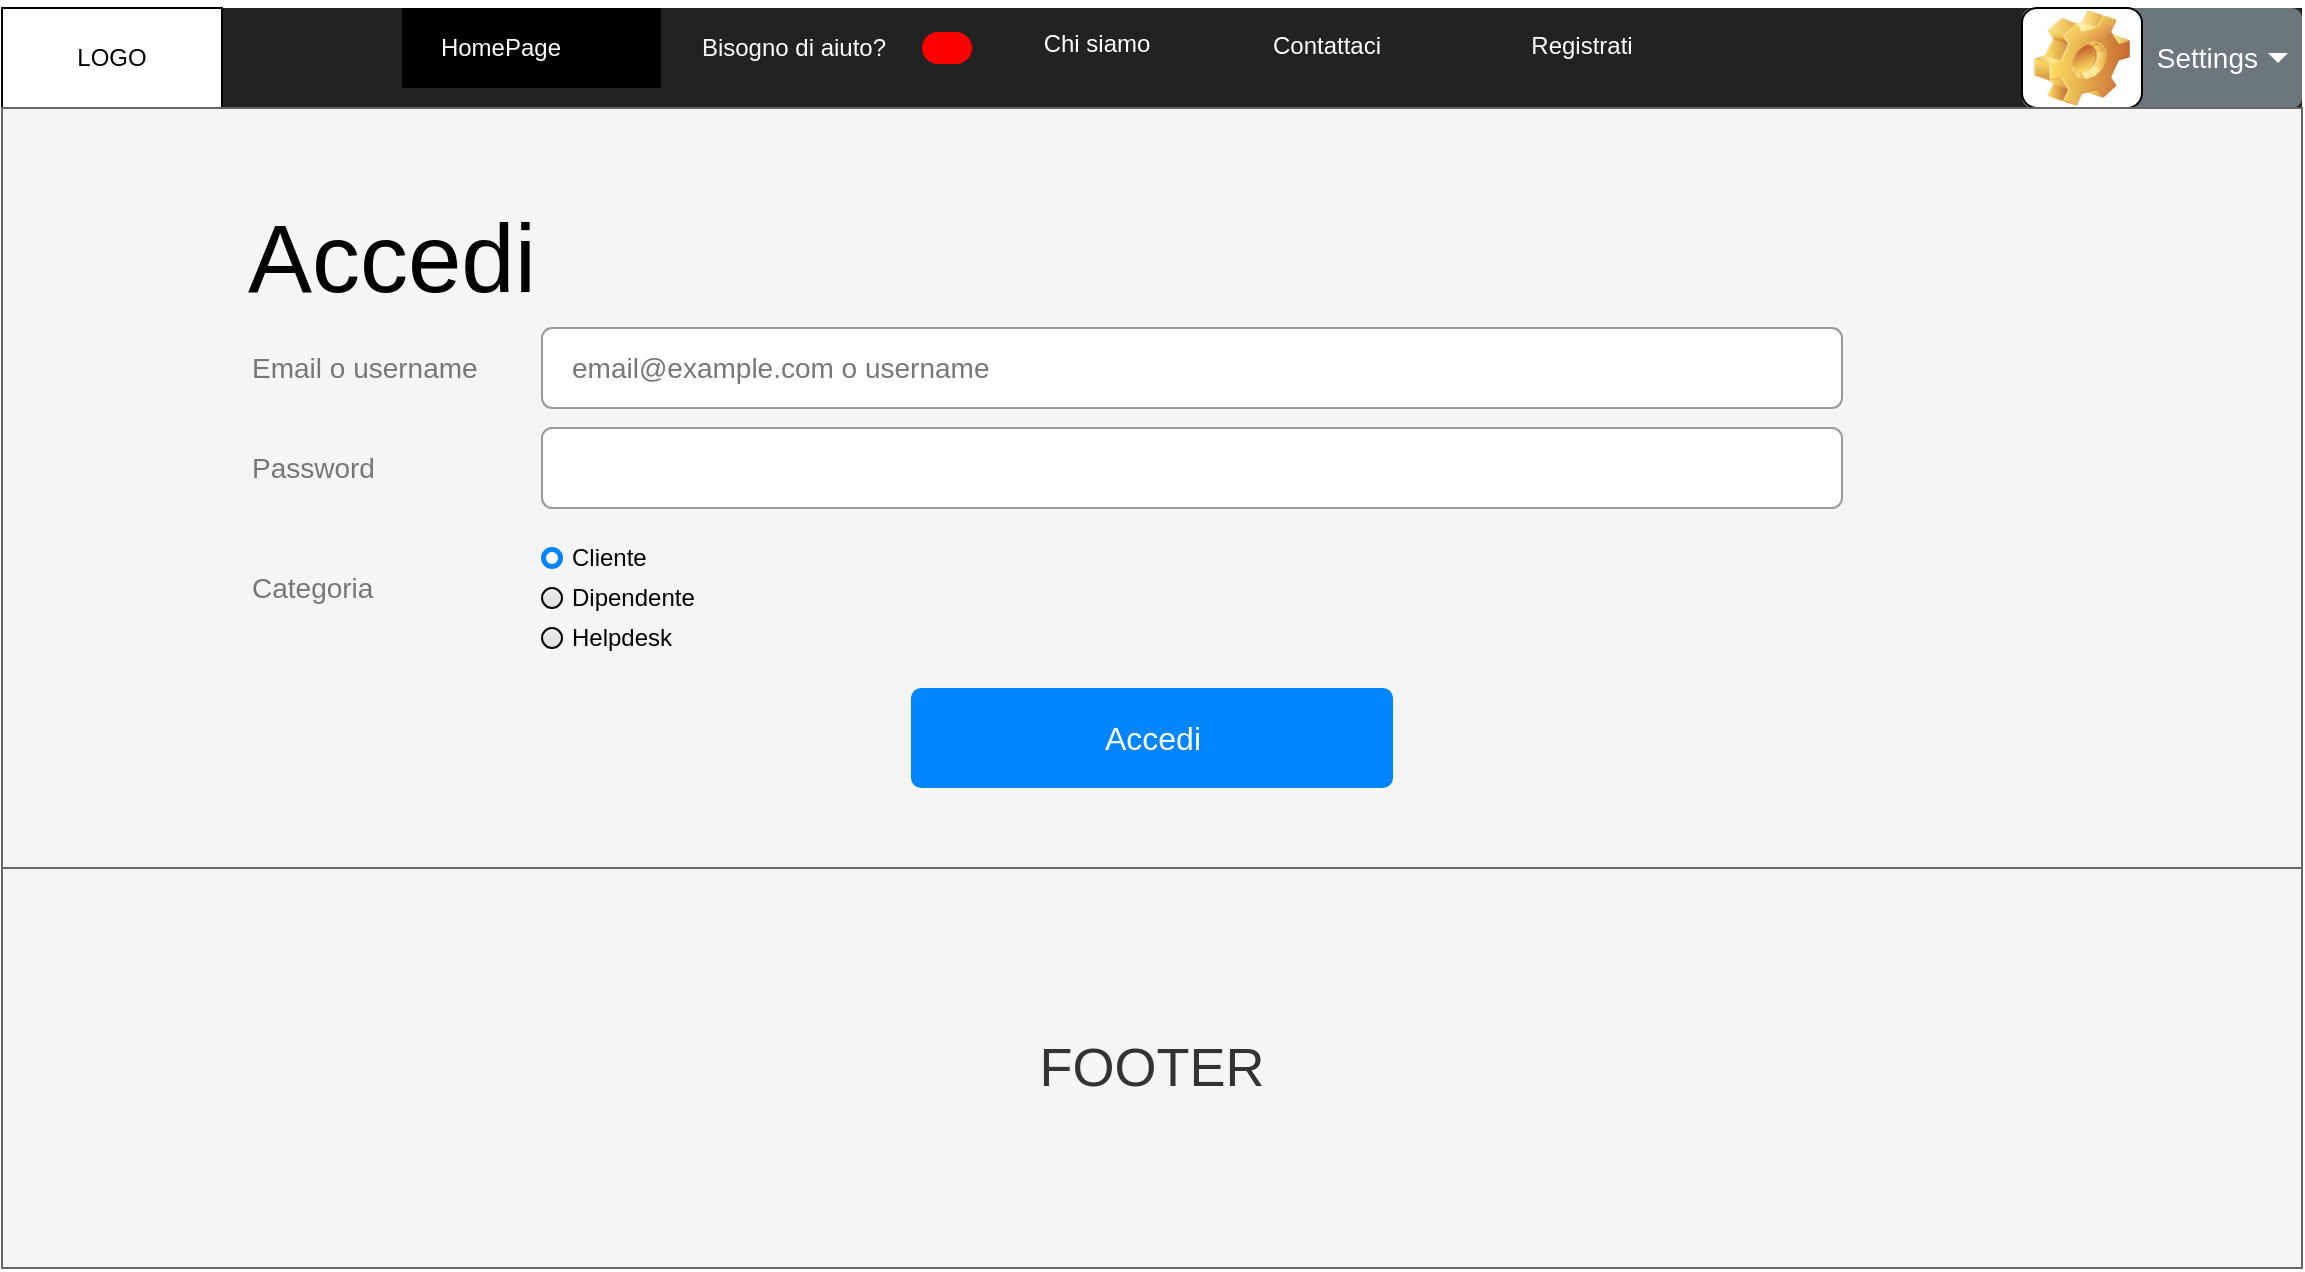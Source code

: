 <mxfile version="14.3.2" type="device"><diagram name="Page-1" id="c9db0220-8083-56f3-ca83-edcdcd058819"><mxGraphModel dx="1042" dy="485" grid="1" gridSize="10" guides="1" tooltips="1" connect="1" arrows="1" fold="1" page="1" pageScale="1.5" pageWidth="826" pageHeight="1169" background="#ffffff" math="0" shadow="0"><root><mxCell id="0" style=";html=1;"/><mxCell id="1" style=";html=1;" parent="0"/><mxCell id="3d76a8aef4d5c911-1" value="" style="html=1;shadow=0;dashed=0;shape=mxgraph.bootstrap.rect;fillColor=#222222;strokeColor=none;whiteSpace=wrap;rounded=0;fontSize=12;fontColor=#000000;align=center;" parent="1" vertex="1"><mxGeometry x="40" y="70" width="1150" height="50" as="geometry"/></mxCell><mxCell id="3d76a8aef4d5c911-2" value="Company" style="html=1;shadow=0;dashed=0;fillColor=none;strokeColor=none;shape=mxgraph.bootstrap.rect;fontColor=#999999;fontSize=14;whiteSpace=wrap;" parent="3d76a8aef4d5c911-1" vertex="1"><mxGeometry width="115" height="26.667" as="geometry"/></mxCell><mxCell id="3d76a8aef4d5c911-3" value="HomePage" style="html=1;shadow=0;dashed=0;shape=mxgraph.bootstrap.rect;fillColor=#000000;strokeColor=none;fontColor=#ffffff;spacingRight=30;whiteSpace=wrap;" parent="3d76a8aef4d5c911-1" vertex="1"><mxGeometry x="200" width="129.38" height="40" as="geometry"/></mxCell><mxCell id="3d76a8aef4d5c911-5" value="&lt;font color=&quot;#ffffff&quot;&gt;Bisogno di aiuto?&lt;/font&gt;" style="html=1;shadow=0;dashed=0;fillColor=none;strokeColor=none;shape=mxgraph.bootstrap.rect;fontColor=#999999;spacingRight=30;whiteSpace=wrap;" parent="3d76a8aef4d5c911-1" vertex="1"><mxGeometry x="331.88" width="158.13" height="40" as="geometry"/></mxCell><mxCell id="3d76a8aef4d5c911-6" value="" style="html=1;shadow=0;dashed=0;shape=mxgraph.bootstrap.rrect;rSize=8;fillColor=#ff0000;strokeColor=none;fontColor=#ffffff;whiteSpace=wrap;" parent="3d76a8aef4d5c911-5" vertex="1"><mxGeometry x="1" y="0.5" width="25" height="16" relative="1" as="geometry"><mxPoint x="-30" y="-8" as="offset"/></mxGeometry></mxCell><mxCell id="3d76a8aef4d5c911-7" value="&lt;font color=&quot;#ffffff&quot;&gt;Chi siamo&lt;/font&gt;" style="html=1;shadow=0;dashed=0;fillColor=none;strokeColor=none;shape=mxgraph.bootstrap.rect;fontColor=#999999;whiteSpace=wrap;" parent="3d76a8aef4d5c911-1" vertex="1"><mxGeometry x="490" y="-3.33" width="115" height="43.33" as="geometry"/></mxCell><mxCell id="3d76a8aef4d5c911-8" value="&lt;font color=&quot;#ffffff&quot;&gt;Contattaci&lt;/font&gt;" style="html=1;shadow=0;dashed=0;fillColor=none;strokeColor=none;shape=mxgraph.bootstrap.rect;fontColor=#999999;whiteSpace=wrap;" parent="3d76a8aef4d5c911-1" vertex="1"><mxGeometry x="605" y="-1.66" width="115" height="41.66" as="geometry"/></mxCell><mxCell id="LqHVTUGFcQ9HSbOH9jTo-1" value="LOGO" style="rounded=0;whiteSpace=wrap;html=1;" parent="3d76a8aef4d5c911-1" vertex="1"><mxGeometry width="110" height="50" as="geometry"/></mxCell><mxCell id="LqHVTUGFcQ9HSbOH9jTo-5" value="&lt;font color=&quot;#ffffff&quot;&gt;Registrati&lt;/font&gt;" style="html=1;shadow=0;dashed=0;fillColor=none;strokeColor=none;shape=mxgraph.bootstrap.rect;fontColor=#999999;whiteSpace=wrap;" parent="3d76a8aef4d5c911-1" vertex="1"><mxGeometry x="720" y="-1.66" width="140" height="41.66" as="geometry"/></mxCell><mxCell id="LqHVTUGFcQ9HSbOH9jTo-6" value="Settings" style="html=1;shadow=0;dashed=0;shape=mxgraph.bootstrap.rrect;rSize=5;strokeColor=none;strokeWidth=1;fillColor=#6C767D;fontColor=#ffffff;whiteSpace=wrap;align=right;verticalAlign=middle;fontStyle=0;fontSize=14;spacingRight=20;" parent="3d76a8aef4d5c911-1" vertex="1"><mxGeometry x="1010" width="140" height="50" as="geometry"/></mxCell><mxCell id="LqHVTUGFcQ9HSbOH9jTo-7" value="" style="shape=triangle;direction=south;fillColor=#ffffff;strokeColor=none;perimeter=none;" parent="LqHVTUGFcQ9HSbOH9jTo-6" vertex="1"><mxGeometry x="1" y="0.5" width="10" height="5" relative="1" as="geometry"><mxPoint x="-17" y="-2.5" as="offset"/></mxGeometry></mxCell><mxCell id="LqHVTUGFcQ9HSbOH9jTo-8" value="Icon" style="icon;html=1;image=img/clipart/Gear_128x128.png" parent="LqHVTUGFcQ9HSbOH9jTo-6" vertex="1"><mxGeometry width="60" height="50" as="geometry"/></mxCell><mxCell id="3d76a8aef4d5c911-17" value="Template name" style="html=1;shadow=0;dashed=0;shape=mxgraph.bootstrap.rect;strokeColor=none;fillColor=none;fontColor=#999999;align=left;spacingLeft=5;whiteSpace=wrap;rounded=0;" parent="1" vertex="1"><mxGeometry x="40" y="130" width="200" height="20" as="geometry"/></mxCell><mxCell id="LqHVTUGFcQ9HSbOH9jTo-25" value="" style="rounded=0;whiteSpace=wrap;html=1;fillColor=#f5f5f5;strokeColor=#666666;fontColor=#333333;" parent="1" vertex="1"><mxGeometry x="40" y="120" width="1150" height="380" as="geometry"/></mxCell><mxCell id="LqHVTUGFcQ9HSbOH9jTo-27" value="Email o username" style="strokeColor=none;fillColor=none;fontColor=#777777;whiteSpace=wrap;align=left;verticalAlign=middle;fontStyle=0;fontSize=14;spacing=15;" parent="1" vertex="1"><mxGeometry x="150" y="230" width="150" height="40" as="geometry"/></mxCell><mxCell id="LqHVTUGFcQ9HSbOH9jTo-29" value="Password" style="strokeColor=none;fillColor=none;fontColor=#777777;whiteSpace=wrap;align=left;verticalAlign=middle;fontStyle=0;fontSize=14;spacing=15;" parent="1" vertex="1"><mxGeometry x="150" y="280" width="150" height="40" as="geometry"/></mxCell><mxCell id="LqHVTUGFcQ9HSbOH9jTo-30" value="" style="html=1;shadow=0;dashed=0;shape=mxgraph.bootstrap.rrect;rSize=5;strokeColor=#999999;fillColor=#ffffff;fontColor=#777777;whiteSpace=wrap;align=left;verticalAlign=middle;fontStyle=0;fontSize=14;spacing=15;" parent="1" vertex="1"><mxGeometry x="310" y="280" width="650" height="40" as="geometry"/></mxCell><mxCell id="LqHVTUGFcQ9HSbOH9jTo-31" value="&lt;font style=&quot;font-size: 48px&quot;&gt;Accedi&lt;/font&gt;" style="text;html=1;strokeColor=none;fillColor=none;align=center;verticalAlign=middle;whiteSpace=wrap;rounded=0;" parent="1" vertex="1"><mxGeometry x="170" y="170" width="130" height="50" as="geometry"/></mxCell><mxCell id="LqHVTUGFcQ9HSbOH9jTo-37" value="Cliente" style="html=1;shadow=0;dashed=0;shape=mxgraph.bootstrap.radioButton2;labelPosition=right;verticalLabelPosition=middle;align=left;verticalAlign=middle;gradientColor=#DEDEDE;fillColor=#EDEDED;checked=1;spacing=5;checkedFill=#0085FC;checkedStroke=#ffffff;" parent="1" vertex="1"><mxGeometry x="310" y="340" width="10" height="10" as="geometry"/></mxCell><mxCell id="LqHVTUGFcQ9HSbOH9jTo-38" value="Dipendente" style="html=1;shadow=0;dashed=0;shape=mxgraph.bootstrap.radioButton2;labelPosition=right;verticalLabelPosition=middle;align=left;verticalAlign=middle;gradientColor=#DEDEDE;fillColor=#EDEDED;checked=0;spacing=5;checkedFill=#0085FC;checkedStroke=#ffffff;" parent="1" vertex="1"><mxGeometry x="310" y="360" width="10" height="10" as="geometry"/></mxCell><mxCell id="LqHVTUGFcQ9HSbOH9jTo-39" value="&lt;font color=&quot;#000000&quot;&gt;Helpdesk&lt;/font&gt;" style="html=1;shadow=0;dashed=0;shape=mxgraph.bootstrap.radioButton2;labelPosition=right;verticalLabelPosition=middle;align=left;verticalAlign=middle;gradientColor=#DEDEDE;fillColor=#EDEDED;checked=0;spacing=5;fontColor=#6C767D;checkedFill=#0085FC;checkedStroke=#ffffff;" parent="1" vertex="1"><mxGeometry x="310" y="380" width="10" height="10" as="geometry"/></mxCell><mxCell id="LqHVTUGFcQ9HSbOH9jTo-40" value="&lt;font style=&quot;font-size: 27px&quot;&gt;FOOTER&lt;/font&gt;" style="rounded=0;whiteSpace=wrap;html=1;fillColor=#f5f5f5;strokeColor=#666666;fontColor=#333333;" parent="1" vertex="1"><mxGeometry x="40" y="500" width="1150" height="200" as="geometry"/></mxCell><mxCell id="LqHVTUGFcQ9HSbOH9jTo-44" value="&lt;span&gt;email@example.com o username&lt;/span&gt;" style="html=1;shadow=0;dashed=0;shape=mxgraph.bootstrap.rrect;rSize=5;strokeColor=#999999;fillColor=#ffffff;fontColor=#777777;whiteSpace=wrap;align=left;verticalAlign=middle;fontStyle=0;fontSize=14;spacing=15;" parent="1" vertex="1"><mxGeometry x="310" y="230" width="650" height="40" as="geometry"/></mxCell><mxCell id="LqHVTUGFcQ9HSbOH9jTo-45" value="Categoria" style="strokeColor=none;fillColor=none;fontColor=#777777;whiteSpace=wrap;align=left;verticalAlign=middle;fontStyle=0;fontSize=14;spacing=15;" parent="1" vertex="1"><mxGeometry x="150" y="340" width="150" height="40" as="geometry"/></mxCell><mxCell id="LqHVTUGFcQ9HSbOH9jTo-46" value="Accedi" style="html=1;shadow=0;dashed=0;shape=mxgraph.bootstrap.rrect;rSize=5;strokeColor=none;strokeWidth=1;fillColor=#0085FC;fontColor=#FFFFFF;whiteSpace=wrap;align=center;verticalAlign=middle;spacingLeft=0;fontStyle=0;fontSize=16;spacing=5;" parent="1" vertex="1"><mxGeometry x="494.5" y="410" width="241" height="50" as="geometry"/></mxCell></root></mxGraphModel></diagram></mxfile>